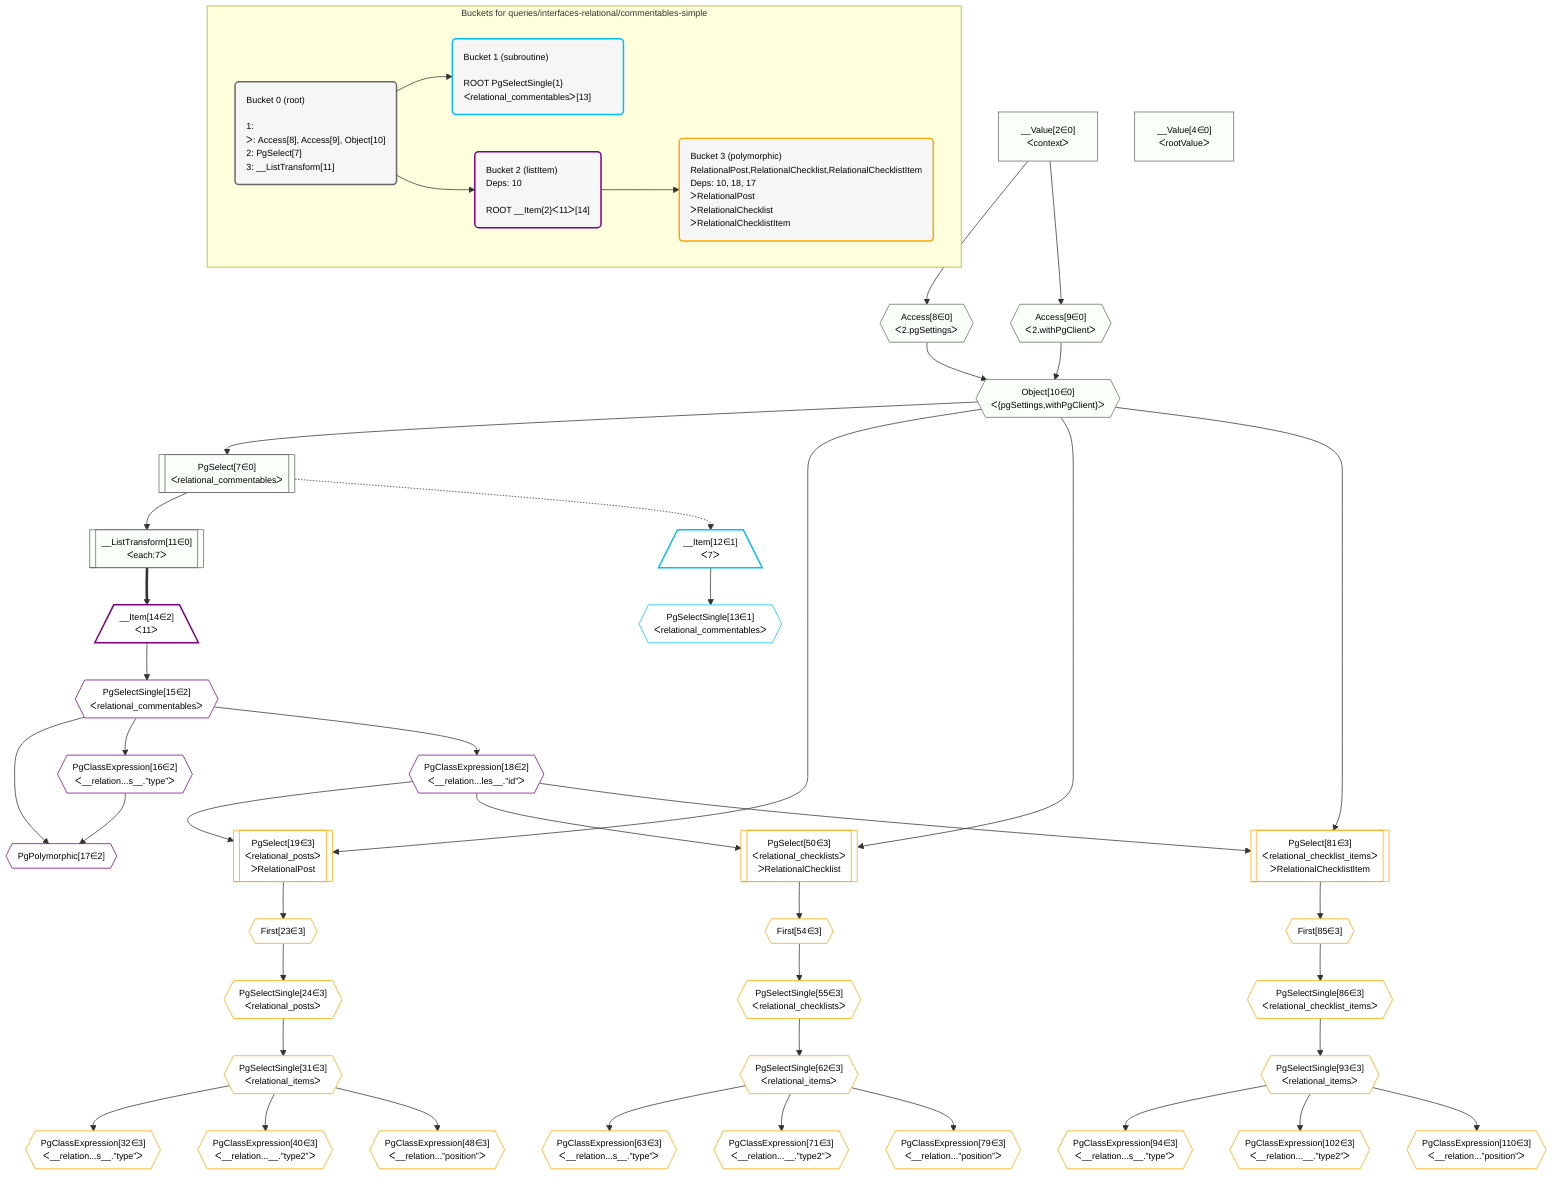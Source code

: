 %%{init: {'themeVariables': { 'fontSize': '12px'}}}%%
graph TD
    classDef path fill:#eee,stroke:#000,color:#000
    classDef plan fill:#fff,stroke-width:1px,color:#000
    classDef itemplan fill:#fff,stroke-width:2px,color:#000
    classDef unbatchedplan fill:#dff,stroke-width:1px,color:#000
    classDef sideeffectplan fill:#fcc,stroke-width:2px,color:#000
    classDef bucket fill:#f6f6f6,color:#000,stroke-width:2px,text-align:left


    %% plan dependencies
    Object10{{"Object[10∈0]<br />ᐸ{pgSettings,withPgClient}ᐳ"}}:::plan
    Access8{{"Access[8∈0]<br />ᐸ2.pgSettingsᐳ"}}:::plan
    Access9{{"Access[9∈0]<br />ᐸ2.withPgClientᐳ"}}:::plan
    Access8 & Access9 --> Object10
    PgSelect7[["PgSelect[7∈0]<br />ᐸrelational_commentablesᐳ"]]:::plan
    Object10 --> PgSelect7
    __Value2["__Value[2∈0]<br />ᐸcontextᐳ"]:::plan
    __Value2 --> Access8
    __Value2 --> Access9
    __ListTransform11[["__ListTransform[11∈0]<br />ᐸeach:7ᐳ"]]:::plan
    PgSelect7 --> __ListTransform11
    __Value4["__Value[4∈0]<br />ᐸrootValueᐳ"]:::plan
    __Item12[/"__Item[12∈1]<br />ᐸ7ᐳ"\]:::itemplan
    PgSelect7 -.-> __Item12
    PgSelectSingle13{{"PgSelectSingle[13∈1]<br />ᐸrelational_commentablesᐳ"}}:::plan
    __Item12 --> PgSelectSingle13
    PgPolymorphic17{{"PgPolymorphic[17∈2]"}}:::plan
    PgSelectSingle15{{"PgSelectSingle[15∈2]<br />ᐸrelational_commentablesᐳ"}}:::plan
    PgClassExpression16{{"PgClassExpression[16∈2]<br />ᐸ__relation...s__.”type”ᐳ"}}:::plan
    PgSelectSingle15 & PgClassExpression16 --> PgPolymorphic17
    __Item14[/"__Item[14∈2]<br />ᐸ11ᐳ"\]:::itemplan
    __ListTransform11 ==> __Item14
    __Item14 --> PgSelectSingle15
    PgSelectSingle15 --> PgClassExpression16
    PgClassExpression18{{"PgClassExpression[18∈2]<br />ᐸ__relation...les__.”id”ᐳ"}}:::plan
    PgSelectSingle15 --> PgClassExpression18
    PgSelect19[["PgSelect[19∈3]<br />ᐸrelational_postsᐳ<br />ᐳRelationalPost"]]:::plan
    Object10 & PgClassExpression18 --> PgSelect19
    PgSelect50[["PgSelect[50∈3]<br />ᐸrelational_checklistsᐳ<br />ᐳRelationalChecklist"]]:::plan
    Object10 & PgClassExpression18 --> PgSelect50
    PgSelect81[["PgSelect[81∈3]<br />ᐸrelational_checklist_itemsᐳ<br />ᐳRelationalChecklistItem"]]:::plan
    Object10 & PgClassExpression18 --> PgSelect81
    First23{{"First[23∈3]"}}:::plan
    PgSelect19 --> First23
    PgSelectSingle24{{"PgSelectSingle[24∈3]<br />ᐸrelational_postsᐳ"}}:::plan
    First23 --> PgSelectSingle24
    PgSelectSingle31{{"PgSelectSingle[31∈3]<br />ᐸrelational_itemsᐳ"}}:::plan
    PgSelectSingle24 --> PgSelectSingle31
    PgClassExpression32{{"PgClassExpression[32∈3]<br />ᐸ__relation...s__.”type”ᐳ"}}:::plan
    PgSelectSingle31 --> PgClassExpression32
    PgClassExpression40{{"PgClassExpression[40∈3]<br />ᐸ__relation...__.”type2”ᐳ"}}:::plan
    PgSelectSingle31 --> PgClassExpression40
    PgClassExpression48{{"PgClassExpression[48∈3]<br />ᐸ__relation...”position”ᐳ"}}:::plan
    PgSelectSingle31 --> PgClassExpression48
    First54{{"First[54∈3]"}}:::plan
    PgSelect50 --> First54
    PgSelectSingle55{{"PgSelectSingle[55∈3]<br />ᐸrelational_checklistsᐳ"}}:::plan
    First54 --> PgSelectSingle55
    PgSelectSingle62{{"PgSelectSingle[62∈3]<br />ᐸrelational_itemsᐳ"}}:::plan
    PgSelectSingle55 --> PgSelectSingle62
    PgClassExpression63{{"PgClassExpression[63∈3]<br />ᐸ__relation...s__.”type”ᐳ"}}:::plan
    PgSelectSingle62 --> PgClassExpression63
    PgClassExpression71{{"PgClassExpression[71∈3]<br />ᐸ__relation...__.”type2”ᐳ"}}:::plan
    PgSelectSingle62 --> PgClassExpression71
    PgClassExpression79{{"PgClassExpression[79∈3]<br />ᐸ__relation...”position”ᐳ"}}:::plan
    PgSelectSingle62 --> PgClassExpression79
    First85{{"First[85∈3]"}}:::plan
    PgSelect81 --> First85
    PgSelectSingle86{{"PgSelectSingle[86∈3]<br />ᐸrelational_checklist_itemsᐳ"}}:::plan
    First85 --> PgSelectSingle86
    PgSelectSingle93{{"PgSelectSingle[93∈3]<br />ᐸrelational_itemsᐳ"}}:::plan
    PgSelectSingle86 --> PgSelectSingle93
    PgClassExpression94{{"PgClassExpression[94∈3]<br />ᐸ__relation...s__.”type”ᐳ"}}:::plan
    PgSelectSingle93 --> PgClassExpression94
    PgClassExpression102{{"PgClassExpression[102∈3]<br />ᐸ__relation...__.”type2”ᐳ"}}:::plan
    PgSelectSingle93 --> PgClassExpression102
    PgClassExpression110{{"PgClassExpression[110∈3]<br />ᐸ__relation...”position”ᐳ"}}:::plan
    PgSelectSingle93 --> PgClassExpression110

    %% define steps

    subgraph "Buckets for queries/interfaces-relational/commentables-simple"
    Bucket0("Bucket 0 (root)<br /><br />1: <br />ᐳ: Access[8], Access[9], Object[10]<br />2: PgSelect[7]<br />3: __ListTransform[11]"):::bucket
    classDef bucket0 stroke:#696969
    class Bucket0,__Value2,__Value4,PgSelect7,Access8,Access9,Object10,__ListTransform11 bucket0
    Bucket1("Bucket 1 (subroutine)<br /><br />ROOT PgSelectSingle{1}ᐸrelational_commentablesᐳ[13]"):::bucket
    classDef bucket1 stroke:#00bfff
    class Bucket1,__Item12,PgSelectSingle13 bucket1
    Bucket2("Bucket 2 (listItem)<br />Deps: 10<br /><br />ROOT __Item{2}ᐸ11ᐳ[14]"):::bucket
    classDef bucket2 stroke:#7f007f
    class Bucket2,__Item14,PgSelectSingle15,PgClassExpression16,PgPolymorphic17,PgClassExpression18 bucket2
    Bucket3("Bucket 3 (polymorphic)<br />RelationalPost,RelationalChecklist,RelationalChecklistItem<br />Deps: 10, 18, 17<br />ᐳRelationalPost<br />ᐳRelationalChecklist<br />ᐳRelationalChecklistItem"):::bucket
    classDef bucket3 stroke:#ffa500
    class Bucket3,PgSelect19,First23,PgSelectSingle24,PgSelectSingle31,PgClassExpression32,PgClassExpression40,PgClassExpression48,PgSelect50,First54,PgSelectSingle55,PgSelectSingle62,PgClassExpression63,PgClassExpression71,PgClassExpression79,PgSelect81,First85,PgSelectSingle86,PgSelectSingle93,PgClassExpression94,PgClassExpression102,PgClassExpression110 bucket3
    Bucket0 --> Bucket1 & Bucket2
    Bucket2 --> Bucket3
    classDef unary fill:#fafffa,borderWidth:8px
    class Object10,PgSelect7,Access8,Access9,__ListTransform11,__Value2,__Value4 unary
    end